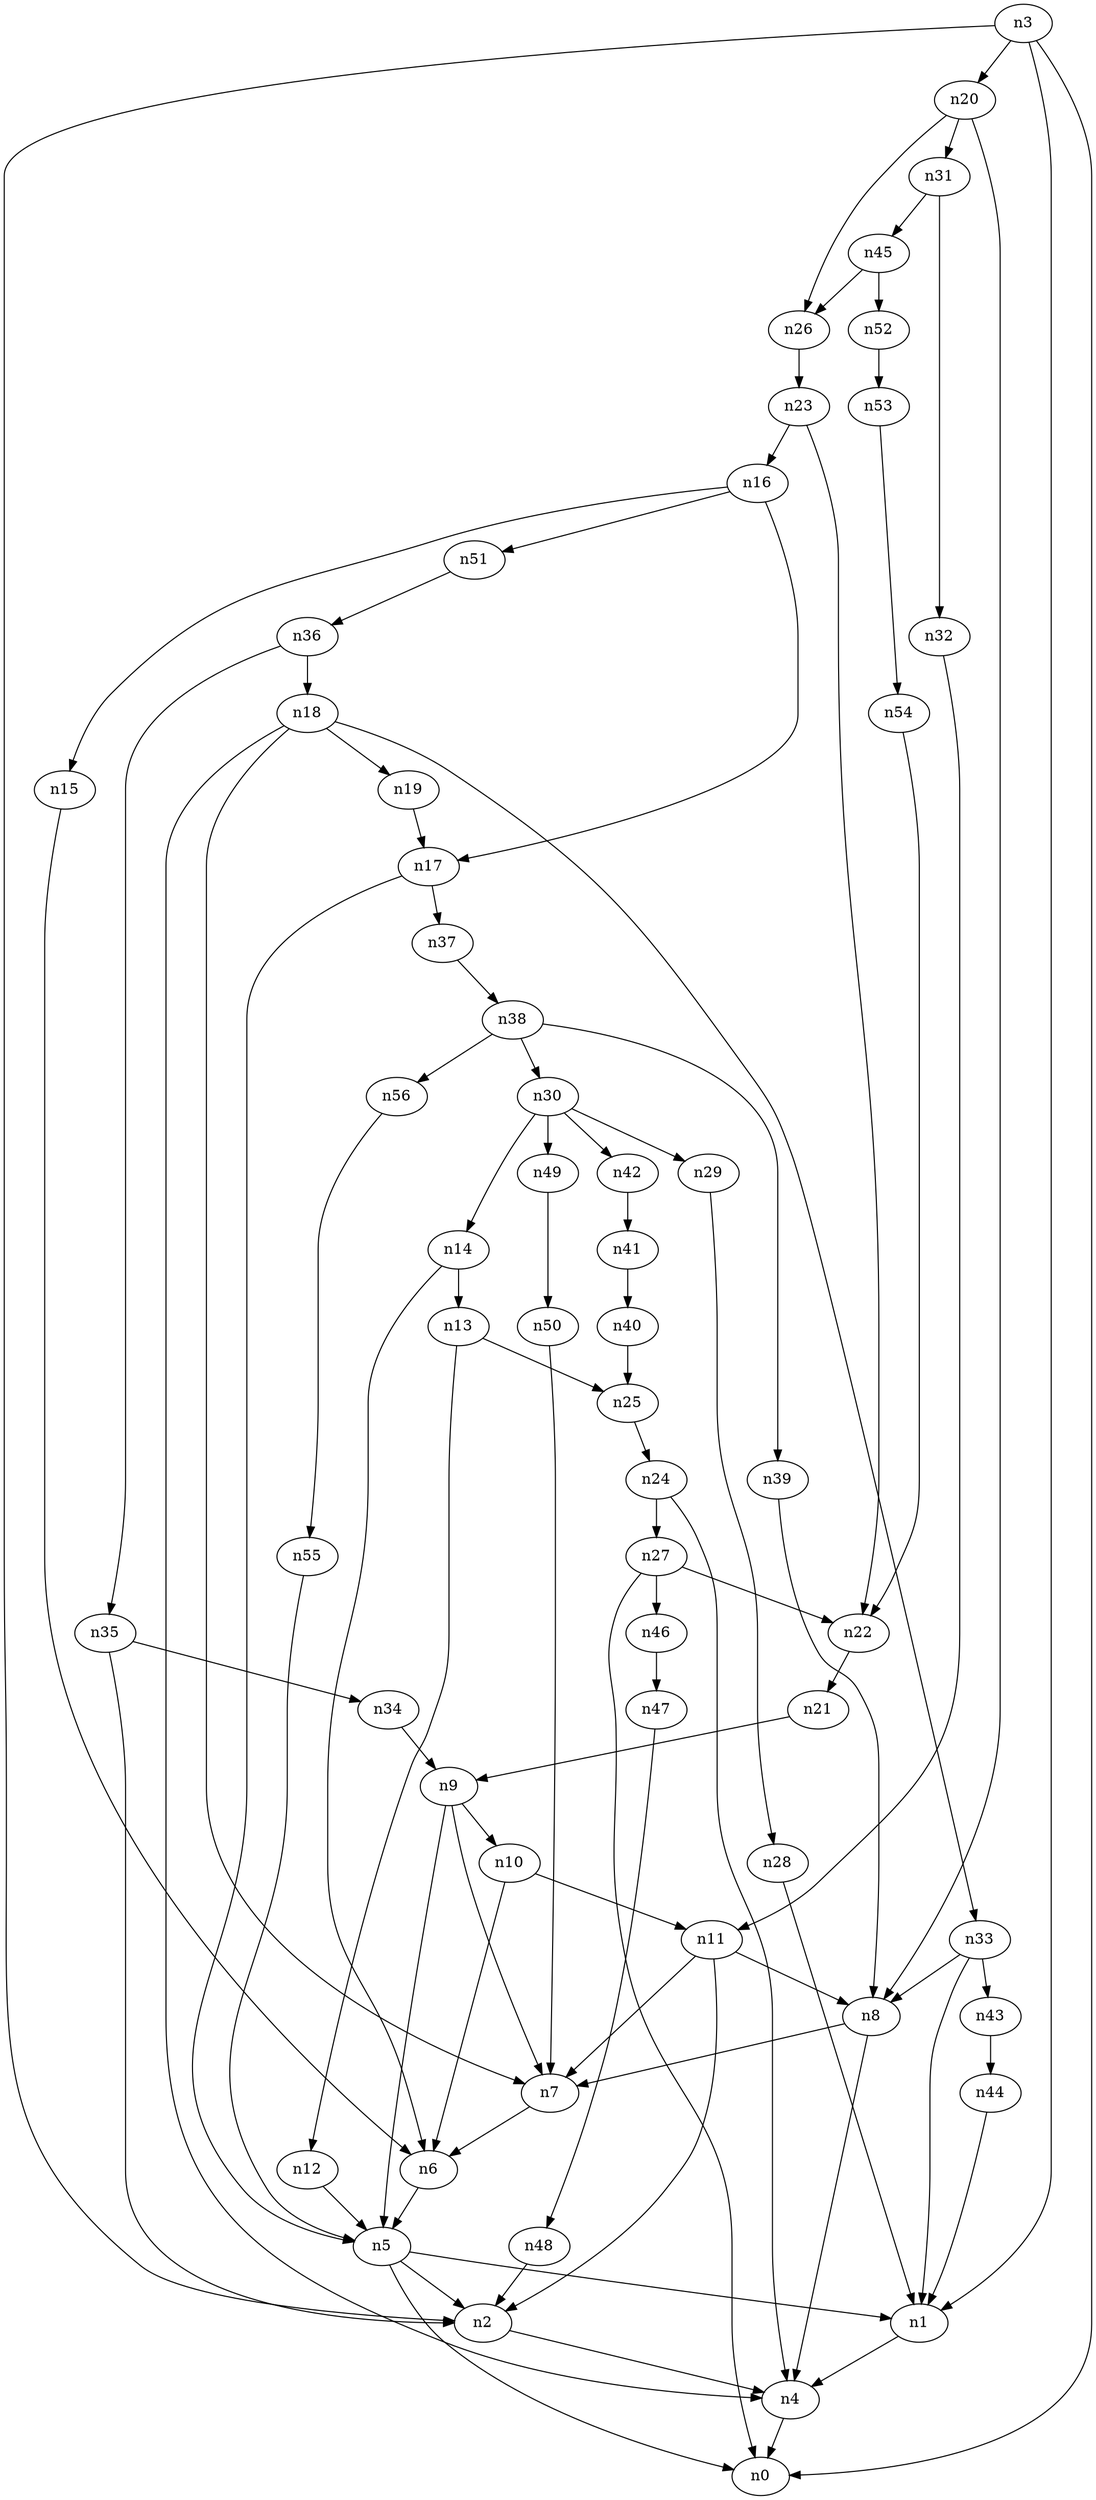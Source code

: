 digraph G {
	n1 -> n4	 [_graphml_id=e4];
	n2 -> n4	 [_graphml_id=e7];
	n3 -> n0	 [_graphml_id=e0];
	n3 -> n1	 [_graphml_id=e3];
	n3 -> n2	 [_graphml_id=e6];
	n3 -> n20	 [_graphml_id=e30];
	n4 -> n0	 [_graphml_id=e1];
	n5 -> n0	 [_graphml_id=e2];
	n5 -> n1	 [_graphml_id=e5];
	n5 -> n2	 [_graphml_id=e8];
	n6 -> n5	 [_graphml_id=e9];
	n7 -> n6	 [_graphml_id=e10];
	n8 -> n4	 [_graphml_id=e12];
	n8 -> n7	 [_graphml_id=e11];
	n9 -> n5	 [_graphml_id=e13];
	n9 -> n7	 [_graphml_id=e32];
	n9 -> n10	 [_graphml_id=e14];
	n10 -> n6	 [_graphml_id=e15];
	n10 -> n11	 [_graphml_id=e44];
	n11 -> n2	 [_graphml_id=e18];
	n11 -> n7	 [_graphml_id=e17];
	n11 -> n8	 [_graphml_id=e16];
	n12 -> n5	 [_graphml_id=e19];
	n13 -> n12	 [_graphml_id=e20];
	n13 -> n25	 [_graphml_id=e39];
	n14 -> n6	 [_graphml_id=e22];
	n14 -> n13	 [_graphml_id=e21];
	n15 -> n6	 [_graphml_id=e23];
	n16 -> n15	 [_graphml_id=e24];
	n16 -> n17	 [_graphml_id=e25];
	n16 -> n51	 [_graphml_id=e82];
	n17 -> n5	 [_graphml_id=e26];
	n17 -> n37	 [_graphml_id=e59];
	n18 -> n4	 [_graphml_id=e27];
	n18 -> n7	 [_graphml_id=e84];
	n18 -> n19	 [_graphml_id=e28];
	n18 -> n33	 [_graphml_id=e74];
	n19 -> n17	 [_graphml_id=e29];
	n20 -> n8	 [_graphml_id=e31];
	n20 -> n26	 [_graphml_id=e41];
	n20 -> n31	 [_graphml_id=e49];
	n21 -> n9	 [_graphml_id=e33];
	n22 -> n21	 [_graphml_id=e34];
	n23 -> n16	 [_graphml_id=e36];
	n23 -> n22	 [_graphml_id=e35];
	n24 -> n4	 [_graphml_id=e37];
	n24 -> n27	 [_graphml_id=e43];
	n25 -> n24	 [_graphml_id=e38];
	n26 -> n23	 [_graphml_id=e40];
	n27 -> n0	 [_graphml_id=e54];
	n27 -> n22	 [_graphml_id=e42];
	n27 -> n46	 [_graphml_id=e75];
	n28 -> n1	 [_graphml_id=e45];
	n29 -> n28	 [_graphml_id=e46];
	n30 -> n14	 [_graphml_id=e48];
	n30 -> n29	 [_graphml_id=e47];
	n30 -> n42	 [_graphml_id=e68];
	n30 -> n49	 [_graphml_id=e79];
	n31 -> n32	 [_graphml_id=e50];
	n31 -> n45	 [_graphml_id=e73];
	n32 -> n11	 [_graphml_id=e51];
	n33 -> n1	 [_graphml_id=e52];
	n33 -> n8	 [_graphml_id=e53];
	n33 -> n43	 [_graphml_id=e69];
	n34 -> n9	 [_graphml_id=e55];
	n35 -> n2	 [_graphml_id=e64];
	n35 -> n34	 [_graphml_id=e56];
	n36 -> n18	 [_graphml_id=e58];
	n36 -> n35	 [_graphml_id=e57];
	n37 -> n38	 [_graphml_id=e60];
	n38 -> n30	 [_graphml_id=e61];
	n38 -> n39	 [_graphml_id=e62];
	n38 -> n56	 [_graphml_id=e91];
	n39 -> n8	 [_graphml_id=e63];
	n40 -> n25	 [_graphml_id=e65];
	n41 -> n40	 [_graphml_id=e66];
	n42 -> n41	 [_graphml_id=e67];
	n43 -> n44	 [_graphml_id=e70];
	n44 -> n1	 [_graphml_id=e71];
	n45 -> n26	 [_graphml_id=e72];
	n45 -> n52	 [_graphml_id=e85];
	n46 -> n47	 [_graphml_id=e76];
	n47 -> n48	 [_graphml_id=e77];
	n48 -> n2	 [_graphml_id=e78];
	n49 -> n50	 [_graphml_id=e80];
	n50 -> n7	 [_graphml_id=e81];
	n51 -> n36	 [_graphml_id=e83];
	n52 -> n53	 [_graphml_id=e86];
	n53 -> n54	 [_graphml_id=e87];
	n54 -> n22	 [_graphml_id=e88];
	n55 -> n5	 [_graphml_id=e89];
	n56 -> n55	 [_graphml_id=e90];
}
